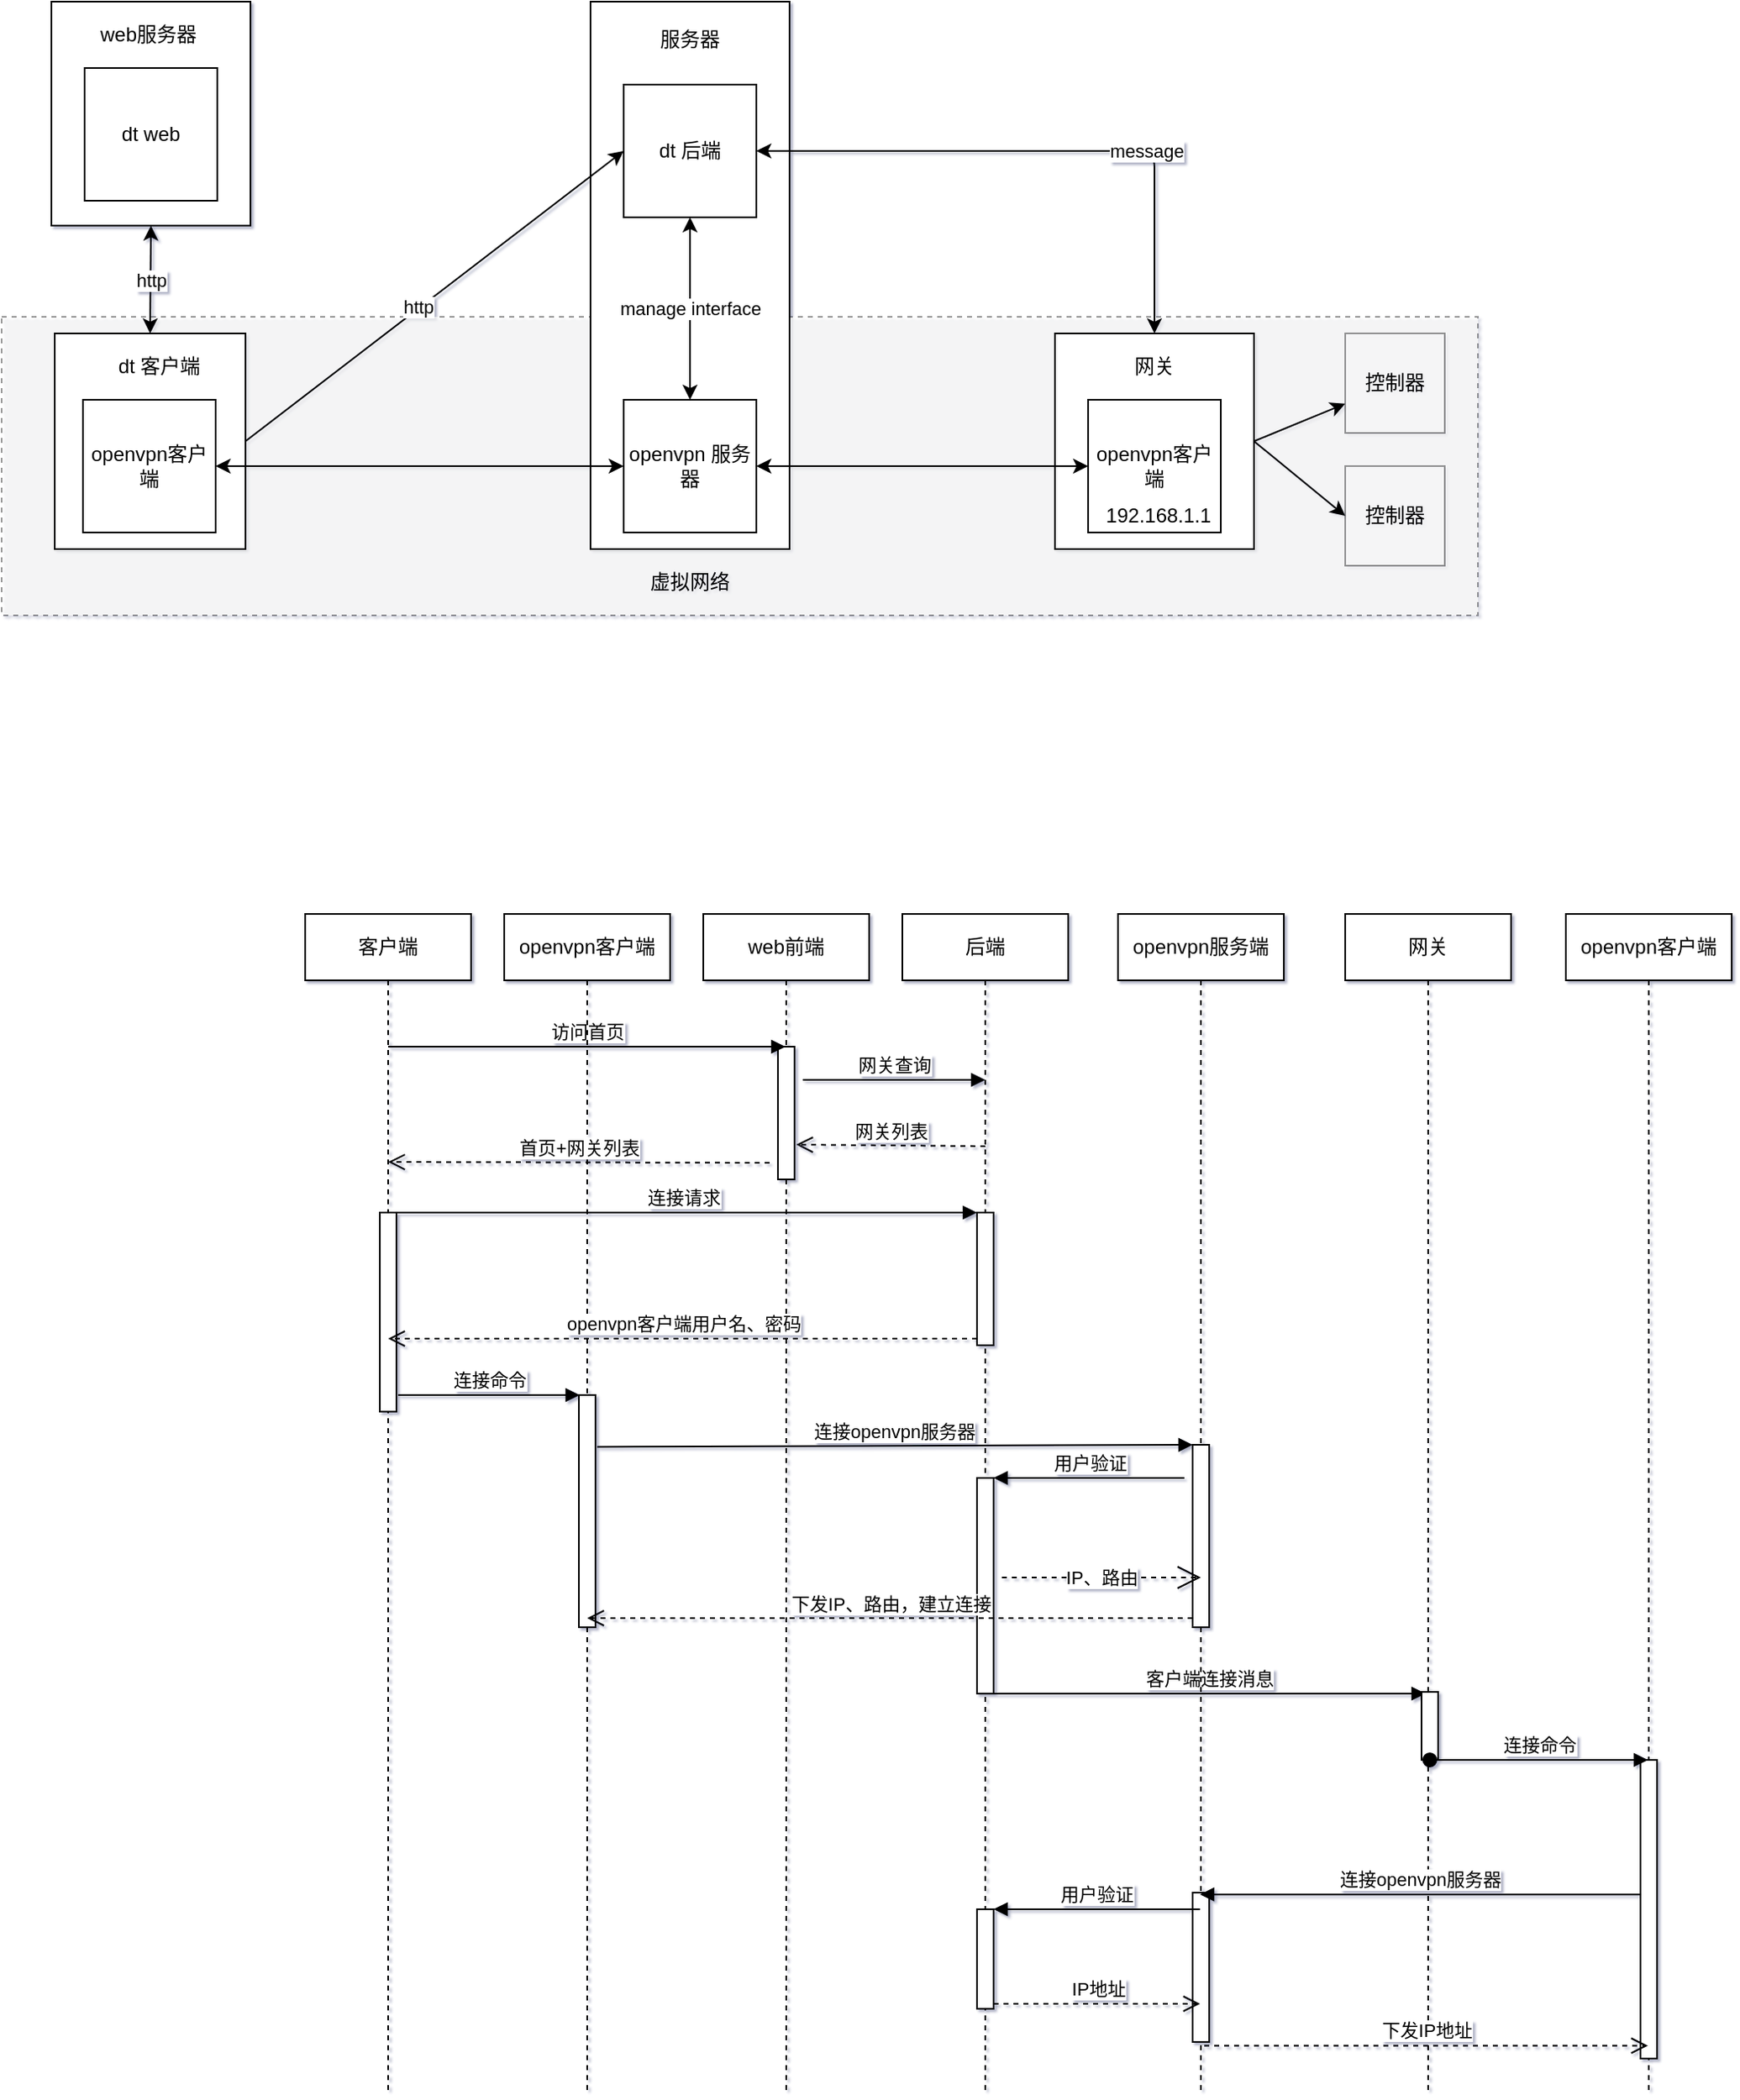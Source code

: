<mxfile version="14.2.7" type="github">
  <diagram id="2j3BqqWGUeaKbbwyQfUJ" name="Page-1">
    <mxGraphModel dx="1422" dy="762" grid="1" gridSize="10" guides="1" tooltips="1" connect="1" arrows="1" fold="1" page="1" pageScale="1" pageWidth="827" pageHeight="1169" math="0" shadow="1">
      <root>
        <mxCell id="0" />
        <mxCell id="1" parent="0" />
        <mxCell id="VOX5vmG1u6_elUsQBF4A-31" value="" style="rectangle;whiteSpace=wrap;html=1;align=center;dashed=1;opacity=40;" parent="1" vertex="1">
          <mxGeometry x="37" y="390" width="890" height="180" as="geometry" />
        </mxCell>
        <mxCell id="FQamigRR9yVPWJwrXYzR-17" value="" style="rounded=0;whiteSpace=wrap;html=1;" parent="1" vertex="1">
          <mxGeometry x="69" y="400" width="115" height="130" as="geometry" />
        </mxCell>
        <mxCell id="VOX5vmG1u6_elUsQBF4A-29" value="" style="rounded=0;whiteSpace=wrap;html=1;" parent="1" vertex="1">
          <mxGeometry x="67" y="200" width="120" height="135" as="geometry" />
        </mxCell>
        <mxCell id="VOX5vmG1u6_elUsQBF4A-17" value="" style="rounded=0;whiteSpace=wrap;html=1;" parent="1" vertex="1">
          <mxGeometry x="392" y="200" width="120" height="330" as="geometry" />
        </mxCell>
        <mxCell id="VOX5vmG1u6_elUsQBF4A-2" value="dt web" style="whiteSpace=wrap;html=1;aspect=fixed;" parent="1" vertex="1">
          <mxGeometry x="87" y="240" width="80" height="80" as="geometry" />
        </mxCell>
        <mxCell id="VOX5vmG1u6_elUsQBF4A-3" value="dt 后端" style="whiteSpace=wrap;html=1;aspect=fixed;" parent="1" vertex="1">
          <mxGeometry x="412" y="250" width="80" height="80" as="geometry" />
        </mxCell>
        <mxCell id="VOX5vmG1u6_elUsQBF4A-4" value="openvpn 服务器" style="whiteSpace=wrap;html=1;aspect=fixed;" parent="1" vertex="1">
          <mxGeometry x="412" y="440" width="80" height="80" as="geometry" />
        </mxCell>
        <mxCell id="VOX5vmG1u6_elUsQBF4A-9" value="" style="endArrow=classic;html=1;entryX=0;entryY=0.5;entryDx=0;entryDy=0;exitX=1;exitY=0.5;exitDx=0;exitDy=0;" parent="1" source="FQamigRR9yVPWJwrXYzR-17" target="VOX5vmG1u6_elUsQBF4A-3" edge="1">
          <mxGeometry width="50" height="50" relative="1" as="geometry">
            <mxPoint x="172" y="320" as="sourcePoint" />
            <mxPoint x="322" y="410" as="targetPoint" />
          </mxGeometry>
        </mxCell>
        <mxCell id="VOX5vmG1u6_elUsQBF4A-10" value="http" style="edgeLabel;html=1;align=center;verticalAlign=middle;resizable=0;points=[];" parent="VOX5vmG1u6_elUsQBF4A-9" vertex="1" connectable="0">
          <mxGeometry x="-0.086" y="1" relative="1" as="geometry">
            <mxPoint as="offset" />
          </mxGeometry>
        </mxCell>
        <mxCell id="VOX5vmG1u6_elUsQBF4A-11" value="manage interface" style="endArrow=classic;startArrow=classic;html=1;entryX=0.5;entryY=1;entryDx=0;entryDy=0;exitX=0.5;exitY=0;exitDx=0;exitDy=0;" parent="1" source="VOX5vmG1u6_elUsQBF4A-4" target="VOX5vmG1u6_elUsQBF4A-3" edge="1">
          <mxGeometry width="50" height="50" relative="1" as="geometry">
            <mxPoint x="442" y="430" as="sourcePoint" />
            <mxPoint x="492" y="380" as="targetPoint" />
          </mxGeometry>
        </mxCell>
        <mxCell id="VOX5vmG1u6_elUsQBF4A-18" value="服务器" style="text;html=1;strokeColor=none;fillColor=none;align=center;verticalAlign=middle;whiteSpace=wrap;rounded=0;" parent="1" vertex="1">
          <mxGeometry x="432" y="207.5" width="40" height="30" as="geometry" />
        </mxCell>
        <mxCell id="VOX5vmG1u6_elUsQBF4A-22" value="" style="rounded=0;whiteSpace=wrap;html=1;" parent="1" vertex="1">
          <mxGeometry x="672" y="400" width="120" height="130" as="geometry" />
        </mxCell>
        <mxCell id="VOX5vmG1u6_elUsQBF4A-23" value="openvpn客户端" style="whiteSpace=wrap;html=1;aspect=fixed;" parent="1" vertex="1">
          <mxGeometry x="692" y="440" width="80" height="80" as="geometry" />
        </mxCell>
        <mxCell id="VOX5vmG1u6_elUsQBF4A-24" value="web服务器" style="text;html=1;strokeColor=none;fillColor=none;align=center;verticalAlign=middle;whiteSpace=wrap;rounded=0;" parent="1" vertex="1">
          <mxGeometry x="93" y="210" width="65" height="20" as="geometry" />
        </mxCell>
        <mxCell id="VOX5vmG1u6_elUsQBF4A-33" value="虚拟网络" style="text;html=1;strokeColor=none;fillColor=none;align=center;verticalAlign=middle;whiteSpace=wrap;rounded=0;fontColor=#000000;opacity=50;" parent="1" vertex="1">
          <mxGeometry x="402" y="540" width="100" height="20" as="geometry" />
        </mxCell>
        <mxCell id="FQamigRR9yVPWJwrXYzR-1" value="" style="endArrow=classic;startArrow=classic;html=1;fontColor=#000000;entryX=1;entryY=0.5;entryDx=0;entryDy=0;" parent="1" source="VOX5vmG1u6_elUsQBF4A-4" target="FQamigRR9yVPWJwrXYzR-18" edge="1">
          <mxGeometry width="50" height="50" relative="1" as="geometry">
            <mxPoint x="382" y="220" as="sourcePoint" />
            <mxPoint x="247" y="480" as="targetPoint" />
          </mxGeometry>
        </mxCell>
        <mxCell id="FQamigRR9yVPWJwrXYzR-5" value="" style="endArrow=classic;startArrow=classic;html=1;fontColor=#000000;entryX=1;entryY=0.5;entryDx=0;entryDy=0;exitX=0;exitY=0.5;exitDx=0;exitDy=0;" parent="1" source="VOX5vmG1u6_elUsQBF4A-23" target="VOX5vmG1u6_elUsQBF4A-4" edge="1">
          <mxGeometry width="50" height="50" relative="1" as="geometry">
            <mxPoint x="422" y="490" as="sourcePoint" />
            <mxPoint x="182" y="490" as="targetPoint" />
          </mxGeometry>
        </mxCell>
        <mxCell id="FQamigRR9yVPWJwrXYzR-7" value="message" style="endArrow=classic;startArrow=classic;html=1;fontColor=#000000;exitX=1;exitY=0.5;exitDx=0;exitDy=0;entryX=0.5;entryY=0;entryDx=0;entryDy=0;" parent="1" source="VOX5vmG1u6_elUsQBF4A-3" target="VOX5vmG1u6_elUsQBF4A-22" edge="1">
          <mxGeometry x="0.344" width="50" height="50" relative="1" as="geometry">
            <mxPoint x="607" y="350" as="sourcePoint" />
            <mxPoint x="737" y="340" as="targetPoint" />
            <Array as="points">
              <mxPoint x="732" y="290" />
            </Array>
            <mxPoint as="offset" />
          </mxGeometry>
        </mxCell>
        <mxCell id="FQamigRR9yVPWJwrXYzR-8" value="网关" style="text;html=1;strokeColor=none;fillColor=none;align=center;verticalAlign=middle;whiteSpace=wrap;rounded=0;" parent="1" vertex="1">
          <mxGeometry x="702" y="410" width="60" height="20" as="geometry" />
        </mxCell>
        <mxCell id="FQamigRR9yVPWJwrXYzR-9" value="控制器" style="whiteSpace=wrap;html=1;aspect=fixed;fontColor=#000000;opacity=40;" parent="1" vertex="1">
          <mxGeometry x="847" y="400" width="60" height="60" as="geometry" />
        </mxCell>
        <mxCell id="FQamigRR9yVPWJwrXYzR-10" value="" style="endArrow=classic;html=1;fontColor=#000000;exitX=1;exitY=0.5;exitDx=0;exitDy=0;" parent="1" source="VOX5vmG1u6_elUsQBF4A-22" target="FQamigRR9yVPWJwrXYzR-9" edge="1">
          <mxGeometry width="50" height="50" relative="1" as="geometry">
            <mxPoint x="677" y="350" as="sourcePoint" />
            <mxPoint x="727" y="300" as="targetPoint" />
          </mxGeometry>
        </mxCell>
        <mxCell id="FQamigRR9yVPWJwrXYzR-11" value="控制器" style="whiteSpace=wrap;html=1;aspect=fixed;fontColor=#000000;opacity=40;" parent="1" vertex="1">
          <mxGeometry x="847" y="480" width="60" height="60" as="geometry" />
        </mxCell>
        <mxCell id="FQamigRR9yVPWJwrXYzR-12" value="" style="endArrow=classic;html=1;fontColor=#000000;exitX=1;exitY=0.5;exitDx=0;exitDy=0;entryX=0;entryY=0.5;entryDx=0;entryDy=0;" parent="1" source="VOX5vmG1u6_elUsQBF4A-22" target="FQamigRR9yVPWJwrXYzR-11" edge="1">
          <mxGeometry width="50" height="50" relative="1" as="geometry">
            <mxPoint x="802" y="475" as="sourcePoint" />
            <mxPoint x="997" y="379.574" as="targetPoint" />
          </mxGeometry>
        </mxCell>
        <mxCell id="FQamigRR9yVPWJwrXYzR-13" value="192.168.1.1" style="text;html=1;strokeColor=none;fillColor=none;align=center;verticalAlign=middle;whiteSpace=wrap;rounded=0;fontColor=#000000;opacity=40;" parent="1" vertex="1">
          <mxGeometry x="672" y="500" width="125" height="20" as="geometry" />
        </mxCell>
        <mxCell id="FQamigRR9yVPWJwrXYzR-18" value="openvpn客户端" style="whiteSpace=wrap;html=1;aspect=fixed;" parent="1" vertex="1">
          <mxGeometry x="86" y="440" width="80" height="80" as="geometry" />
        </mxCell>
        <mxCell id="FQamigRR9yVPWJwrXYzR-19" value="dt 客户端" style="text;html=1;strokeColor=none;fillColor=none;align=center;verticalAlign=middle;whiteSpace=wrap;rounded=0;" parent="1" vertex="1">
          <mxGeometry x="102" y="410" width="60" height="20" as="geometry" />
        </mxCell>
        <mxCell id="FQamigRR9yVPWJwrXYzR-23" value="http" style="endArrow=classic;startArrow=classic;html=1;fontColor=#000000;entryX=0.5;entryY=1;entryDx=0;entryDy=0;exitX=0.5;exitY=0;exitDx=0;exitDy=0;" parent="1" source="FQamigRR9yVPWJwrXYzR-17" target="VOX5vmG1u6_elUsQBF4A-29" edge="1">
          <mxGeometry width="50" height="50" relative="1" as="geometry">
            <mxPoint x="470" y="460" as="sourcePoint" />
            <mxPoint x="520" y="410" as="targetPoint" />
          </mxGeometry>
        </mxCell>
        <mxCell id="Ec_-oU3Fv35i8qn7t8n8-6" value="web前端" style="shape=umlLifeline;perimeter=lifelinePerimeter;whiteSpace=wrap;html=1;container=1;collapsible=0;recursiveResize=0;outlineConnect=0;" vertex="1" parent="1">
          <mxGeometry x="460" y="750" width="100" height="710" as="geometry" />
        </mxCell>
        <mxCell id="Ec_-oU3Fv35i8qn7t8n8-23" value="" style="html=1;points=[];perimeter=orthogonalPerimeter;" vertex="1" parent="Ec_-oU3Fv35i8qn7t8n8-6">
          <mxGeometry x="45" y="80" width="10" height="80" as="geometry" />
        </mxCell>
        <mxCell id="Ec_-oU3Fv35i8qn7t8n8-26" value="网关列表" style="html=1;verticalAlign=bottom;endArrow=open;dashed=1;endSize=8;entryX=1.1;entryY=0.738;entryDx=0;entryDy=0;entryPerimeter=0;" edge="1" parent="Ec_-oU3Fv35i8qn7t8n8-6" target="Ec_-oU3Fv35i8qn7t8n8-23">
          <mxGeometry relative="1" as="geometry">
            <mxPoint x="170" y="140" as="sourcePoint" />
            <mxPoint x="90" y="140" as="targetPoint" />
          </mxGeometry>
        </mxCell>
        <mxCell id="Ec_-oU3Fv35i8qn7t8n8-8" value="客户端" style="shape=umlLifeline;perimeter=lifelinePerimeter;whiteSpace=wrap;html=1;container=1;collapsible=0;recursiveResize=0;outlineConnect=0;" vertex="1" parent="1">
          <mxGeometry x="220" y="750" width="100" height="710" as="geometry" />
        </mxCell>
        <mxCell id="Ec_-oU3Fv35i8qn7t8n8-27" value="访问首页" style="html=1;verticalAlign=bottom;endArrow=block;" edge="1" parent="Ec_-oU3Fv35i8qn7t8n8-8" target="Ec_-oU3Fv35i8qn7t8n8-6">
          <mxGeometry width="80" relative="1" as="geometry">
            <mxPoint x="50" y="80" as="sourcePoint" />
            <mxPoint x="130" y="80" as="targetPoint" />
          </mxGeometry>
        </mxCell>
        <mxCell id="Ec_-oU3Fv35i8qn7t8n8-33" value="" style="html=1;points=[];perimeter=orthogonalPerimeter;" vertex="1" parent="Ec_-oU3Fv35i8qn7t8n8-8">
          <mxGeometry x="45" y="180" width="10" height="120" as="geometry" />
        </mxCell>
        <mxCell id="Ec_-oU3Fv35i8qn7t8n8-44" value="连接命令" style="html=1;verticalAlign=bottom;endArrow=block;" edge="1" parent="Ec_-oU3Fv35i8qn7t8n8-8">
          <mxGeometry width="80" relative="1" as="geometry">
            <mxPoint x="56" y="290" as="sourcePoint" />
            <mxPoint x="165.5" y="290" as="targetPoint" />
          </mxGeometry>
        </mxCell>
        <mxCell id="Ec_-oU3Fv35i8qn7t8n8-10" value="后端" style="shape=umlLifeline;perimeter=lifelinePerimeter;whiteSpace=wrap;html=1;container=1;collapsible=0;recursiveResize=0;outlineConnect=0;" vertex="1" parent="1">
          <mxGeometry x="580" y="750" width="100" height="710" as="geometry" />
        </mxCell>
        <mxCell id="Ec_-oU3Fv35i8qn7t8n8-30" value="" style="html=1;points=[];perimeter=orthogonalPerimeter;" vertex="1" parent="Ec_-oU3Fv35i8qn7t8n8-10">
          <mxGeometry x="45" y="180" width="10" height="80" as="geometry" />
        </mxCell>
        <mxCell id="Ec_-oU3Fv35i8qn7t8n8-41" value="" style="html=1;points=[];perimeter=orthogonalPerimeter;" vertex="1" parent="Ec_-oU3Fv35i8qn7t8n8-10">
          <mxGeometry x="45" y="340" width="10" height="130" as="geometry" />
        </mxCell>
        <mxCell id="Ec_-oU3Fv35i8qn7t8n8-47" value="客户端连接消息" style="html=1;verticalAlign=bottom;endArrow=block;" edge="1" parent="Ec_-oU3Fv35i8qn7t8n8-10">
          <mxGeometry width="80" relative="1" as="geometry">
            <mxPoint x="54" y="470" as="sourcePoint" />
            <mxPoint x="315.5" y="470" as="targetPoint" />
          </mxGeometry>
        </mxCell>
        <mxCell id="Ec_-oU3Fv35i8qn7t8n8-55" value="" style="html=1;points=[];perimeter=orthogonalPerimeter;" vertex="1" parent="Ec_-oU3Fv35i8qn7t8n8-10">
          <mxGeometry x="45" y="600" width="10" height="60" as="geometry" />
        </mxCell>
        <mxCell id="Ec_-oU3Fv35i8qn7t8n8-12" value="网关" style="shape=umlLifeline;perimeter=lifelinePerimeter;whiteSpace=wrap;html=1;container=1;collapsible=0;recursiveResize=0;outlineConnect=0;" vertex="1" parent="1">
          <mxGeometry x="847" y="750" width="100" height="710" as="geometry" />
        </mxCell>
        <mxCell id="Ec_-oU3Fv35i8qn7t8n8-48" value="" style="html=1;points=[];perimeter=orthogonalPerimeter;" vertex="1" parent="Ec_-oU3Fv35i8qn7t8n8-12">
          <mxGeometry x="46" y="469" width="10" height="41" as="geometry" />
        </mxCell>
        <mxCell id="Ec_-oU3Fv35i8qn7t8n8-14" value="openvpn客户端" style="shape=umlLifeline;perimeter=lifelinePerimeter;whiteSpace=wrap;html=1;container=1;collapsible=0;recursiveResize=0;outlineConnect=0;" vertex="1" parent="1">
          <mxGeometry x="340" y="750" width="100" height="710" as="geometry" />
        </mxCell>
        <mxCell id="Ec_-oU3Fv35i8qn7t8n8-34" value="" style="html=1;points=[];perimeter=orthogonalPerimeter;" vertex="1" parent="Ec_-oU3Fv35i8qn7t8n8-14">
          <mxGeometry x="45" y="290" width="10" height="140" as="geometry" />
        </mxCell>
        <mxCell id="Ec_-oU3Fv35i8qn7t8n8-16" value="openvpn服务端" style="shape=umlLifeline;perimeter=lifelinePerimeter;whiteSpace=wrap;html=1;container=1;collapsible=0;recursiveResize=0;outlineConnect=0;" vertex="1" parent="1">
          <mxGeometry x="710" y="750" width="100" height="710" as="geometry" />
        </mxCell>
        <mxCell id="Ec_-oU3Fv35i8qn7t8n8-38" value="" style="html=1;points=[];perimeter=orthogonalPerimeter;" vertex="1" parent="Ec_-oU3Fv35i8qn7t8n8-16">
          <mxGeometry x="45" y="320" width="10" height="110" as="geometry" />
        </mxCell>
        <mxCell id="Ec_-oU3Fv35i8qn7t8n8-54" value="" style="html=1;points=[];perimeter=orthogonalPerimeter;" vertex="1" parent="Ec_-oU3Fv35i8qn7t8n8-16">
          <mxGeometry x="45" y="590" width="10" height="90" as="geometry" />
        </mxCell>
        <mxCell id="Ec_-oU3Fv35i8qn7t8n8-18" value="openvpn客户端" style="shape=umlLifeline;perimeter=lifelinePerimeter;whiteSpace=wrap;html=1;container=1;collapsible=0;recursiveResize=0;outlineConnect=0;" vertex="1" parent="1">
          <mxGeometry x="980" y="750" width="100" height="710" as="geometry" />
        </mxCell>
        <mxCell id="Ec_-oU3Fv35i8qn7t8n8-50" value="" style="html=1;points=[];perimeter=orthogonalPerimeter;" vertex="1" parent="Ec_-oU3Fv35i8qn7t8n8-18">
          <mxGeometry x="45" y="510" width="10" height="180" as="geometry" />
        </mxCell>
        <mxCell id="Ec_-oU3Fv35i8qn7t8n8-28" value="网关查询" style="html=1;verticalAlign=bottom;endArrow=block;" edge="1" parent="1">
          <mxGeometry width="80" relative="1" as="geometry">
            <mxPoint x="520" y="850" as="sourcePoint" />
            <mxPoint x="630" y="850" as="targetPoint" />
          </mxGeometry>
        </mxCell>
        <mxCell id="Ec_-oU3Fv35i8qn7t8n8-29" value="首页+网关列表" style="html=1;verticalAlign=bottom;endArrow=open;dashed=1;endSize=8;entryX=1.1;entryY=0.738;entryDx=0;entryDy=0;entryPerimeter=0;" edge="1" parent="1">
          <mxGeometry relative="1" as="geometry">
            <mxPoint x="500" y="900" as="sourcePoint" />
            <mxPoint x="270" y="899.5" as="targetPoint" />
          </mxGeometry>
        </mxCell>
        <mxCell id="Ec_-oU3Fv35i8qn7t8n8-31" value="连接请求" style="html=1;verticalAlign=bottom;endArrow=block;entryX=0;entryY=0;" edge="1" target="Ec_-oU3Fv35i8qn7t8n8-30" parent="1" source="Ec_-oU3Fv35i8qn7t8n8-8">
          <mxGeometry relative="1" as="geometry">
            <mxPoint x="555" y="930" as="sourcePoint" />
          </mxGeometry>
        </mxCell>
        <mxCell id="Ec_-oU3Fv35i8qn7t8n8-32" value="openvpn客户端用户名、密码" style="html=1;verticalAlign=bottom;endArrow=open;dashed=1;endSize=8;exitX=0;exitY=0.95;" edge="1" source="Ec_-oU3Fv35i8qn7t8n8-30" parent="1" target="Ec_-oU3Fv35i8qn7t8n8-8">
          <mxGeometry relative="1" as="geometry">
            <mxPoint x="555" y="1006" as="targetPoint" />
          </mxGeometry>
        </mxCell>
        <mxCell id="Ec_-oU3Fv35i8qn7t8n8-39" value="连接openvpn服务器" style="html=1;verticalAlign=bottom;endArrow=block;entryX=0;entryY=0;exitX=1.1;exitY=0.223;exitDx=0;exitDy=0;exitPerimeter=0;" edge="1" target="Ec_-oU3Fv35i8qn7t8n8-38" parent="1" source="Ec_-oU3Fv35i8qn7t8n8-34">
          <mxGeometry relative="1" as="geometry">
            <mxPoint x="410" y="1070" as="sourcePoint" />
          </mxGeometry>
        </mxCell>
        <mxCell id="Ec_-oU3Fv35i8qn7t8n8-40" value="下发IP、路由，建立连接" style="html=1;verticalAlign=bottom;endArrow=open;dashed=1;endSize=8;exitX=0;exitY=0.95;" edge="1" source="Ec_-oU3Fv35i8qn7t8n8-38" parent="1" target="Ec_-oU3Fv35i8qn7t8n8-14">
          <mxGeometry relative="1" as="geometry">
            <mxPoint x="682" y="1146" as="targetPoint" />
          </mxGeometry>
        </mxCell>
        <mxCell id="Ec_-oU3Fv35i8qn7t8n8-42" value="用户验证" style="html=1;verticalAlign=bottom;endArrow=block;entryX=1;entryY=0;" edge="1" target="Ec_-oU3Fv35i8qn7t8n8-41" parent="1">
          <mxGeometry relative="1" as="geometry">
            <mxPoint x="750" y="1090" as="sourcePoint" />
          </mxGeometry>
        </mxCell>
        <mxCell id="Ec_-oU3Fv35i8qn7t8n8-45" value="IP、路由" style="endArrow=open;endSize=12;dashed=1;html=1;" edge="1" parent="1">
          <mxGeometry width="160" relative="1" as="geometry">
            <mxPoint x="640" y="1150" as="sourcePoint" />
            <mxPoint x="760" y="1150" as="targetPoint" />
          </mxGeometry>
        </mxCell>
        <mxCell id="Ec_-oU3Fv35i8qn7t8n8-51" value="连接命令" style="html=1;verticalAlign=bottom;startArrow=oval;endArrow=block;startSize=8;exitX=0.5;exitY=1;exitDx=0;exitDy=0;exitPerimeter=0;" edge="1" target="Ec_-oU3Fv35i8qn7t8n8-18" parent="1" source="Ec_-oU3Fv35i8qn7t8n8-48">
          <mxGeometry relative="1" as="geometry">
            <mxPoint x="898.5" y="1240" as="sourcePoint" />
            <mxPoint x="1027" y="1240" as="targetPoint" />
          </mxGeometry>
        </mxCell>
        <mxCell id="Ec_-oU3Fv35i8qn7t8n8-53" value="连接openvpn服务器" style="html=1;verticalAlign=bottom;endArrow=block;exitX=0;exitY=0.988;exitDx=0;exitDy=0;exitPerimeter=0;" edge="1" parent="1">
          <mxGeometry width="80" relative="1" as="geometry">
            <mxPoint x="1025" y="1341.08" as="sourcePoint" />
            <mxPoint x="759.5" y="1341.08" as="targetPoint" />
          </mxGeometry>
        </mxCell>
        <mxCell id="Ec_-oU3Fv35i8qn7t8n8-56" value="用户验证" style="html=1;verticalAlign=bottom;endArrow=block;entryX=1;entryY=0;" edge="1" target="Ec_-oU3Fv35i8qn7t8n8-55" parent="1" source="Ec_-oU3Fv35i8qn7t8n8-16">
          <mxGeometry relative="1" as="geometry">
            <mxPoint x="695" y="1350" as="sourcePoint" />
          </mxGeometry>
        </mxCell>
        <mxCell id="Ec_-oU3Fv35i8qn7t8n8-57" value="IP地址" style="html=1;verticalAlign=bottom;endArrow=open;dashed=1;endSize=8;exitX=1;exitY=0.95;" edge="1" source="Ec_-oU3Fv35i8qn7t8n8-55" parent="1" target="Ec_-oU3Fv35i8qn7t8n8-16">
          <mxGeometry relative="1" as="geometry">
            <mxPoint x="695" y="1407" as="targetPoint" />
          </mxGeometry>
        </mxCell>
        <mxCell id="Ec_-oU3Fv35i8qn7t8n8-58" value="下发IP地址" style="html=1;verticalAlign=bottom;endArrow=open;dashed=1;endSize=8;exitX=0.7;exitY=1.025;exitDx=0;exitDy=0;exitPerimeter=0;" edge="1" parent="1" source="Ec_-oU3Fv35i8qn7t8n8-54" target="Ec_-oU3Fv35i8qn7t8n8-18">
          <mxGeometry relative="1" as="geometry">
            <mxPoint x="920" y="1450" as="sourcePoint" />
            <mxPoint x="840" y="1450" as="targetPoint" />
          </mxGeometry>
        </mxCell>
      </root>
    </mxGraphModel>
  </diagram>
</mxfile>
